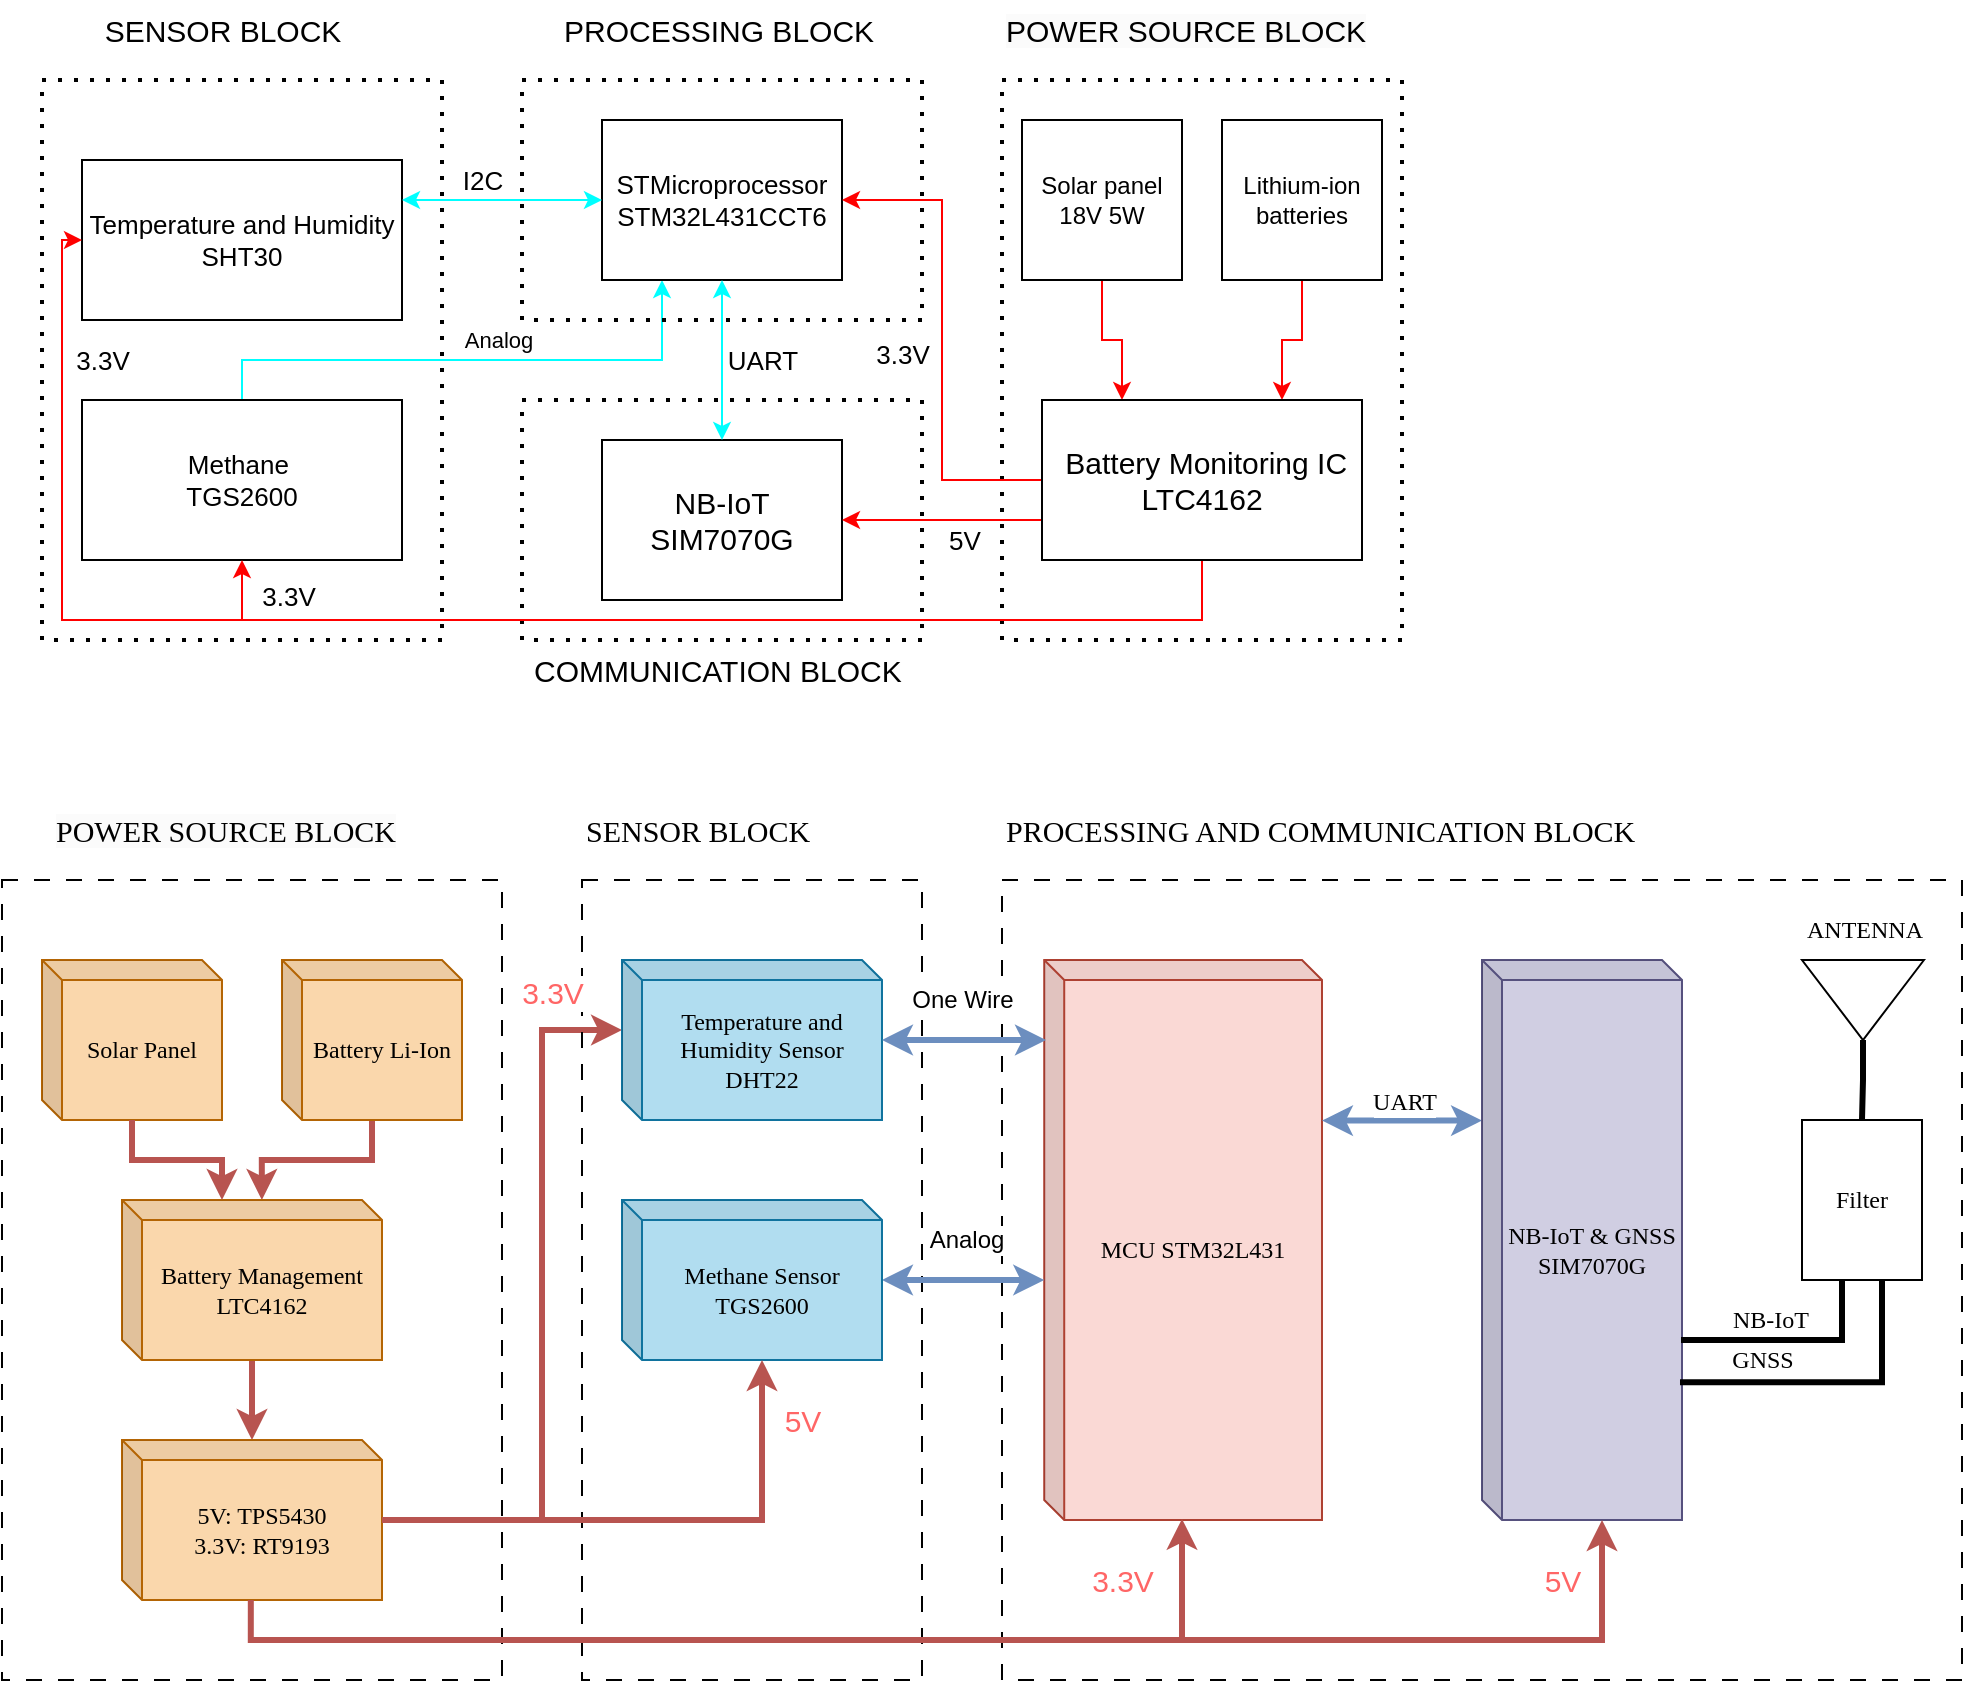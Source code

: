 <mxfile version="24.7.7">
  <diagram name="Trang-1" id="wszEbrUYoofNr2Puhn1D">
    <mxGraphModel dx="1500" dy="746" grid="1" gridSize="10" guides="1" tooltips="1" connect="1" arrows="1" fold="1" page="1" pageScale="1" pageWidth="827" pageHeight="1169" math="0" shadow="0">
      <root>
        <mxCell id="0" />
        <mxCell id="1" parent="0" />
        <mxCell id="U-XzuEs5Ypaxx3JCRTdt-22" value="" style="edgeStyle=orthogonalEdgeStyle;rounded=0;orthogonalLoop=1;jettySize=auto;html=1;entryX=0.25;entryY=0;entryDx=0;entryDy=0;strokeColor=#FF0000;" parent="1" source="eQCYtkuC7nbkRMiBcqjl-1" target="U-XzuEs5Ypaxx3JCRTdt-13" edge="1">
          <mxGeometry relative="1" as="geometry" />
        </mxCell>
        <mxCell id="eQCYtkuC7nbkRMiBcqjl-1" value="&lt;font style=&quot;font-size: 12px;&quot;&gt;Solar panel 18V 5W&lt;/font&gt;" style="rounded=0;whiteSpace=wrap;html=1;" parent="1" vertex="1">
          <mxGeometry x="570" y="180" width="80" height="80" as="geometry" />
        </mxCell>
        <mxCell id="U-XzuEs5Ypaxx3JCRTdt-19" value="" style="edgeStyle=orthogonalEdgeStyle;rounded=0;orthogonalLoop=1;jettySize=auto;html=1;entryX=0.25;entryY=1;entryDx=0;entryDy=0;fillColor=#dae8fc;strokeColor=#00FFFF;" parent="1" source="eQCYtkuC7nbkRMiBcqjl-4" target="eQCYtkuC7nbkRMiBcqjl-6" edge="1">
          <mxGeometry relative="1" as="geometry">
            <Array as="points">
              <mxPoint x="180" y="300" />
              <mxPoint x="390" y="300" />
            </Array>
          </mxGeometry>
        </mxCell>
        <mxCell id="U-XzuEs5Ypaxx3JCRTdt-21" value="Analog" style="edgeLabel;html=1;align=center;verticalAlign=middle;resizable=0;points=[];" parent="U-XzuEs5Ypaxx3JCRTdt-19" vertex="1" connectable="0">
          <mxGeometry x="0.096" y="2" relative="1" as="geometry">
            <mxPoint y="-8" as="offset" />
          </mxGeometry>
        </mxCell>
        <mxCell id="eQCYtkuC7nbkRMiBcqjl-4" value="&lt;font style=&quot;font-size: 13px;&quot;&gt;Methane&amp;nbsp;&lt;/font&gt;&lt;div&gt;&lt;font style=&quot;font-size: 13px;&quot;&gt;TGS2600&lt;/font&gt;&lt;/div&gt;" style="whiteSpace=wrap;html=1;rounded=0;fontSize=11;" parent="1" vertex="1">
          <mxGeometry x="100" y="320" width="160" height="80" as="geometry" />
        </mxCell>
        <mxCell id="eQCYtkuC7nbkRMiBcqjl-6" value="&lt;font style=&quot;font-size: 13px;&quot;&gt;STMicroprocessor&lt;/font&gt;&lt;div&gt;&lt;font style=&quot;font-size: 13px;&quot;&gt;STM32L431CCT6&lt;/font&gt;&lt;/div&gt;" style="whiteSpace=wrap;html=1;rounded=0;fontSize=11;" parent="1" vertex="1">
          <mxGeometry x="360" y="180" width="120" height="80" as="geometry" />
        </mxCell>
        <mxCell id="eQCYtkuC7nbkRMiBcqjl-8" value="&lt;span style=&quot;font-size: 15px;&quot;&gt;NB-IoT&lt;/span&gt;&lt;div&gt;&lt;span style=&quot;font-size: 15px;&quot;&gt;SIM7070G&lt;/span&gt;&lt;/div&gt;" style="whiteSpace=wrap;html=1;rounded=0;" parent="1" vertex="1">
          <mxGeometry x="360" y="340" width="120" height="80" as="geometry" />
        </mxCell>
        <mxCell id="pGBGi0vny768YRediHE3-10" value="&lt;font style=&quot;font-size: 13px;&quot;&gt;Temperature and Humidity&lt;/font&gt;&lt;div style=&quot;&quot;&gt;&lt;font style=&quot;font-size: 13px;&quot;&gt;SHT30&lt;/font&gt;&lt;/div&gt;" style="whiteSpace=wrap;html=1;rounded=0;fontSize=11;" parent="1" vertex="1">
          <mxGeometry x="100" y="200" width="160" height="80" as="geometry" />
        </mxCell>
        <mxCell id="pGBGi0vny768YRediHE3-11" value="" style="endArrow=none;dashed=1;html=1;dashPattern=1 3;strokeWidth=2;rounded=0;" parent="1" edge="1">
          <mxGeometry width="50" height="50" relative="1" as="geometry">
            <mxPoint x="80" y="160" as="sourcePoint" />
            <mxPoint x="80" y="160" as="targetPoint" />
            <Array as="points">
              <mxPoint x="280" y="160" />
              <mxPoint x="280" y="440" />
              <mxPoint x="80" y="440" />
            </Array>
          </mxGeometry>
        </mxCell>
        <mxCell id="pGBGi0vny768YRediHE3-15" value="&lt;font style=&quot;font-size: 15px;&quot;&gt;SENSOR BLOCK&lt;/font&gt;" style="edgeLabel;html=1;align=center;verticalAlign=middle;resizable=0;points=[];" parent="pGBGi0vny768YRediHE3-11" vertex="1" connectable="0">
          <mxGeometry x="-0.844" y="-1" relative="1" as="geometry">
            <mxPoint x="15" y="-26" as="offset" />
          </mxGeometry>
        </mxCell>
        <mxCell id="LnFdeh9nEFNBNoWjX4JL-2" value="&lt;div style=&quot;text-align: center;&quot;&gt;&lt;span style=&quot;background-color: initial; font-size: 15px;&quot;&gt;PROCESSING BLOCK&lt;/span&gt;&lt;/div&gt;" style="text;whiteSpace=wrap;html=1;" parent="1" vertex="1">
          <mxGeometry x="339" y="120" width="181" height="30" as="geometry" />
        </mxCell>
        <mxCell id="LnFdeh9nEFNBNoWjX4JL-4" value="&lt;div style=&quot;text-align: center;&quot;&gt;&lt;span style=&quot;background-color: initial; font-size: 15px;&quot;&gt;COMMUNICATION BLOCK&lt;/span&gt;&lt;/div&gt;" style="text;whiteSpace=wrap;html=1;" parent="1" vertex="1">
          <mxGeometry x="324" y="440" width="211" height="40" as="geometry" />
        </mxCell>
        <mxCell id="U-XzuEs5Ypaxx3JCRTdt-2" value="" style="endArrow=none;dashed=1;html=1;dashPattern=1 3;strokeWidth=2;rounded=0;" parent="1" edge="1">
          <mxGeometry width="50" height="50" relative="1" as="geometry">
            <mxPoint x="320" y="160" as="sourcePoint" />
            <mxPoint x="320" y="160" as="targetPoint" />
            <Array as="points">
              <mxPoint x="520" y="160" />
              <mxPoint x="520" y="280" />
              <mxPoint x="320" y="280" />
            </Array>
          </mxGeometry>
        </mxCell>
        <mxCell id="U-XzuEs5Ypaxx3JCRTdt-4" value="" style="endArrow=none;dashed=1;html=1;dashPattern=1 3;strokeWidth=2;rounded=0;" parent="1" edge="1">
          <mxGeometry width="50" height="50" relative="1" as="geometry">
            <mxPoint x="320" y="320" as="sourcePoint" />
            <mxPoint x="320" y="320" as="targetPoint" />
            <Array as="points">
              <mxPoint x="520" y="320" />
              <mxPoint x="520" y="440" />
              <mxPoint x="320" y="440" />
            </Array>
          </mxGeometry>
        </mxCell>
        <mxCell id="U-XzuEs5Ypaxx3JCRTdt-5" value="" style="endArrow=none;dashed=1;html=1;dashPattern=1 3;strokeWidth=2;rounded=0;" parent="1" edge="1">
          <mxGeometry width="50" height="50" relative="1" as="geometry">
            <mxPoint x="560" y="160" as="sourcePoint" />
            <mxPoint x="560" y="160" as="targetPoint" />
            <Array as="points">
              <mxPoint x="760" y="160" />
              <mxPoint x="760" y="440" />
              <mxPoint x="560" y="440" />
            </Array>
          </mxGeometry>
        </mxCell>
        <mxCell id="U-XzuEs5Ypaxx3JCRTdt-10" value="&lt;span style=&quot;color: rgb(0, 0, 0); font-family: Helvetica; font-size: 15px; font-style: normal; font-variant-ligatures: normal; font-variant-caps: normal; font-weight: 400; letter-spacing: normal; orphans: 2; text-align: center; text-indent: 0px; text-transform: none; widows: 2; word-spacing: 0px; -webkit-text-stroke-width: 0px; white-space: normal; background-color: rgb(251, 251, 251); text-decoration-thickness: initial; text-decoration-style: initial; text-decoration-color: initial; display: inline !important; float: none;&quot;&gt;POWER SOURCE BLOCK&lt;/span&gt;" style="text;whiteSpace=wrap;html=1;" parent="1" vertex="1">
          <mxGeometry x="560" y="120" width="190" height="40" as="geometry" />
        </mxCell>
        <mxCell id="U-XzuEs5Ypaxx3JCRTdt-24" value="" style="edgeStyle=orthogonalEdgeStyle;rounded=0;orthogonalLoop=1;jettySize=auto;html=1;entryX=0.75;entryY=0;entryDx=0;entryDy=0;strokeColor=#FF0000;" parent="1" source="U-XzuEs5Ypaxx3JCRTdt-12" target="U-XzuEs5Ypaxx3JCRTdt-13" edge="1">
          <mxGeometry relative="1" as="geometry" />
        </mxCell>
        <mxCell id="U-XzuEs5Ypaxx3JCRTdt-12" value="Lithium-ion batteries" style="rounded=0;whiteSpace=wrap;html=1;" parent="1" vertex="1">
          <mxGeometry x="670" y="180" width="80" height="80" as="geometry" />
        </mxCell>
        <mxCell id="U-XzuEs5Ypaxx3JCRTdt-16" value="" style="edgeStyle=orthogonalEdgeStyle;rounded=0;orthogonalLoop=1;jettySize=auto;html=1;exitX=0;exitY=0.75;exitDx=0;exitDy=0;strokeColor=#FF0000;" parent="1" source="U-XzuEs5Ypaxx3JCRTdt-13" target="eQCYtkuC7nbkRMiBcqjl-8" edge="1">
          <mxGeometry relative="1" as="geometry" />
        </mxCell>
        <mxCell id="U-XzuEs5Ypaxx3JCRTdt-17" value="5V" style="edgeLabel;html=1;align=center;verticalAlign=middle;resizable=0;points=[];fontSize=13;" parent="U-XzuEs5Ypaxx3JCRTdt-16" vertex="1" connectable="0">
          <mxGeometry x="-0.367" y="-2" relative="1" as="geometry">
            <mxPoint x="-8" y="12" as="offset" />
          </mxGeometry>
        </mxCell>
        <mxCell id="U-XzuEs5Ypaxx3JCRTdt-27" style="edgeStyle=orthogonalEdgeStyle;rounded=0;orthogonalLoop=1;jettySize=auto;html=1;entryX=1;entryY=0.5;entryDx=0;entryDy=0;strokeColor=#FF0000;" parent="1" source="U-XzuEs5Ypaxx3JCRTdt-13" target="eQCYtkuC7nbkRMiBcqjl-6" edge="1">
          <mxGeometry relative="1" as="geometry" />
        </mxCell>
        <mxCell id="U-XzuEs5Ypaxx3JCRTdt-28" value="3.3V" style="edgeLabel;html=1;align=center;verticalAlign=middle;resizable=0;points=[];fontSize=13;" parent="U-XzuEs5Ypaxx3JCRTdt-27" vertex="1" connectable="0">
          <mxGeometry x="-0.053" y="-1" relative="1" as="geometry">
            <mxPoint x="-21" as="offset" />
          </mxGeometry>
        </mxCell>
        <mxCell id="U-XzuEs5Ypaxx3JCRTdt-33" style="edgeStyle=orthogonalEdgeStyle;rounded=0;orthogonalLoop=1;jettySize=auto;html=1;entryX=0.5;entryY=1;entryDx=0;entryDy=0;strokeColor=#FF0000;" parent="1" source="U-XzuEs5Ypaxx3JCRTdt-13" target="eQCYtkuC7nbkRMiBcqjl-4" edge="1">
          <mxGeometry relative="1" as="geometry">
            <Array as="points">
              <mxPoint x="660" y="430" />
              <mxPoint x="180" y="430" />
            </Array>
          </mxGeometry>
        </mxCell>
        <mxCell id="U-XzuEs5Ypaxx3JCRTdt-34" value="&lt;font style=&quot;font-size: 13px;&quot;&gt;3.3V&lt;/font&gt;" style="edgeLabel;html=1;align=center;verticalAlign=middle;resizable=0;points=[];" parent="U-XzuEs5Ypaxx3JCRTdt-33" vertex="1" connectable="0">
          <mxGeometry x="-0.452" y="-2" relative="1" as="geometry">
            <mxPoint x="-432" y="-128" as="offset" />
          </mxGeometry>
        </mxCell>
        <mxCell id="U-XzuEs5Ypaxx3JCRTdt-35" style="edgeStyle=orthogonalEdgeStyle;rounded=0;orthogonalLoop=1;jettySize=auto;html=1;entryX=0;entryY=0.5;entryDx=0;entryDy=0;strokeColor=#FF0000;" parent="1" source="U-XzuEs5Ypaxx3JCRTdt-13" target="pGBGi0vny768YRediHE3-10" edge="1">
          <mxGeometry relative="1" as="geometry">
            <Array as="points">
              <mxPoint x="660" y="430" />
              <mxPoint x="90" y="430" />
              <mxPoint x="90" y="240" />
            </Array>
          </mxGeometry>
        </mxCell>
        <mxCell id="U-XzuEs5Ypaxx3JCRTdt-13" value="&lt;span style=&quot;font-size: 15px;&quot;&gt;&amp;nbsp;Battery Monitoring IC LTC4162&lt;/span&gt;" style="whiteSpace=wrap;html=1;rounded=0;" parent="1" vertex="1">
          <mxGeometry x="580" y="320" width="160" height="80" as="geometry" />
        </mxCell>
        <mxCell id="U-XzuEs5Ypaxx3JCRTdt-25" value="" style="endArrow=classic;startArrow=classic;html=1;rounded=0;entryX=0.5;entryY=1;entryDx=0;entryDy=0;exitX=0.5;exitY=0;exitDx=0;exitDy=0;fillColor=#dae8fc;strokeColor=#00FFFF;" parent="1" source="eQCYtkuC7nbkRMiBcqjl-8" target="eQCYtkuC7nbkRMiBcqjl-6" edge="1">
          <mxGeometry width="50" height="50" relative="1" as="geometry">
            <mxPoint x="390" y="340" as="sourcePoint" />
            <mxPoint x="440" y="290" as="targetPoint" />
          </mxGeometry>
        </mxCell>
        <mxCell id="U-XzuEs5Ypaxx3JCRTdt-26" value="&lt;font style=&quot;font-size: 13px;&quot;&gt;UART&lt;/font&gt;" style="edgeLabel;html=1;align=center;verticalAlign=middle;resizable=0;points=[];" parent="U-XzuEs5Ypaxx3JCRTdt-25" vertex="1" connectable="0">
          <mxGeometry x="0.17" relative="1" as="geometry">
            <mxPoint x="20" y="7" as="offset" />
          </mxGeometry>
        </mxCell>
        <mxCell id="U-XzuEs5Ypaxx3JCRTdt-29" value="" style="endArrow=classic;startArrow=classic;html=1;rounded=0;entryX=0;entryY=0.5;entryDx=0;entryDy=0;exitX=1;exitY=0.25;exitDx=0;exitDy=0;fillColor=#dae8fc;strokeColor=#00FFFF;" parent="1" source="pGBGi0vny768YRediHE3-10" target="eQCYtkuC7nbkRMiBcqjl-6" edge="1">
          <mxGeometry width="50" height="50" relative="1" as="geometry">
            <mxPoint x="430" y="350" as="sourcePoint" />
            <mxPoint x="430" y="270" as="targetPoint" />
            <Array as="points">
              <mxPoint x="310" y="220" />
            </Array>
          </mxGeometry>
        </mxCell>
        <mxCell id="U-XzuEs5Ypaxx3JCRTdt-30" value="&lt;font style=&quot;font-size: 13px;&quot;&gt;I2C&lt;/font&gt;" style="edgeLabel;html=1;align=center;verticalAlign=middle;resizable=0;points=[];" parent="U-XzuEs5Ypaxx3JCRTdt-29" vertex="1" connectable="0">
          <mxGeometry x="0.17" relative="1" as="geometry">
            <mxPoint x="-19" y="-10" as="offset" />
          </mxGeometry>
        </mxCell>
        <mxCell id="U-XzuEs5Ypaxx3JCRTdt-36" value="&lt;font style=&quot;font-size: 13px;&quot;&gt;3.3V&lt;/font&gt;" style="edgeLabel;html=1;align=center;verticalAlign=middle;resizable=0;points=[];" parent="1" vertex="1" connectable="0">
          <mxGeometry x="120" y="300" as="geometry">
            <mxPoint x="83" y="118" as="offset" />
          </mxGeometry>
        </mxCell>
        <mxCell id="KDMx-ezY_uqjDw8tYnH9-1" value="&lt;font face=&quot;Times New Roman&quot;&gt;Solar Panel&lt;/font&gt;" style="shape=cube;whiteSpace=wrap;html=1;boundedLbl=1;backgroundOutline=1;darkOpacity=0.05;darkOpacity2=0.1;size=10;fillColor=#fad7ac;strokeColor=#b46504;" vertex="1" parent="1">
          <mxGeometry x="80" y="600" width="90" height="80" as="geometry" />
        </mxCell>
        <mxCell id="KDMx-ezY_uqjDw8tYnH9-3" value="&lt;span style=&quot;color: rgb(0, 0, 0); font-size: 15px; font-style: normal; font-variant-ligatures: normal; font-variant-caps: normal; font-weight: 400; letter-spacing: normal; orphans: 2; text-align: center; text-indent: 0px; text-transform: none; widows: 2; word-spacing: 0px; -webkit-text-stroke-width: 0px; white-space: normal; background-color: rgb(251, 251, 251); text-decoration-thickness: initial; text-decoration-style: initial; text-decoration-color: initial; float: none; display: inline !important;&quot;&gt;&lt;font face=&quot;Times New Roman&quot;&gt;POWER SOURCE BLOCK&lt;/font&gt;&lt;/span&gt;" style="text;whiteSpace=wrap;html=1;" vertex="1" parent="1">
          <mxGeometry x="85" y="520" width="200" height="40" as="geometry" />
        </mxCell>
        <mxCell id="KDMx-ezY_uqjDw8tYnH9-10" style="edgeStyle=orthogonalEdgeStyle;rounded=0;orthogonalLoop=1;jettySize=auto;html=1;entryX=0.538;entryY=0;entryDx=0;entryDy=0;entryPerimeter=0;fillColor=#f8cecc;gradientColor=#ea6b66;strokeColor=#b85450;strokeWidth=3;" edge="1" parent="1" source="KDMx-ezY_uqjDw8tYnH9-4" target="KDMx-ezY_uqjDw8tYnH9-5">
          <mxGeometry relative="1" as="geometry" />
        </mxCell>
        <mxCell id="KDMx-ezY_uqjDw8tYnH9-4" value="&lt;font face=&quot;Times New Roman&quot;&gt;Battery Li-Ion&lt;/font&gt;" style="shape=cube;whiteSpace=wrap;html=1;boundedLbl=1;backgroundOutline=1;darkOpacity=0.05;darkOpacity2=0.1;size=10;fillColor=#fad7ac;strokeColor=#b46504;" vertex="1" parent="1">
          <mxGeometry x="200" y="600" width="90" height="80" as="geometry" />
        </mxCell>
        <mxCell id="KDMx-ezY_uqjDw8tYnH9-42" style="edgeStyle=orthogonalEdgeStyle;rounded=0;orthogonalLoop=1;jettySize=auto;html=1;fontFamily=Helvetica;fontSize=12;fontColor=default;strokeWidth=3;fillColor=#f8cecc;gradientColor=#ea6b66;strokeColor=#b85450;" edge="1" parent="1" source="KDMx-ezY_uqjDw8tYnH9-5" target="KDMx-ezY_uqjDw8tYnH9-40">
          <mxGeometry relative="1" as="geometry" />
        </mxCell>
        <mxCell id="KDMx-ezY_uqjDw8tYnH9-5" value="&lt;font face=&quot;Times New Roman&quot;&gt;Battery Management&lt;/font&gt;&lt;div&gt;&lt;font face=&quot;bBwhuPaT6GNZoeY06O2n&quot;&gt;LTC4162&lt;/font&gt;&lt;/div&gt;" style="shape=cube;whiteSpace=wrap;html=1;boundedLbl=1;backgroundOutline=1;darkOpacity=0.05;darkOpacity2=0.1;size=10;fillColor=#fad7ac;strokeColor=#b46504;" vertex="1" parent="1">
          <mxGeometry x="120" y="720" width="130" height="80" as="geometry" />
        </mxCell>
        <mxCell id="KDMx-ezY_uqjDw8tYnH9-9" style="edgeStyle=orthogonalEdgeStyle;rounded=0;orthogonalLoop=1;jettySize=auto;html=1;fillColor=#f8cecc;gradientColor=#ea6b66;strokeColor=#b85450;strokeWidth=3;" edge="1" parent="1" source="KDMx-ezY_uqjDw8tYnH9-1">
          <mxGeometry relative="1" as="geometry">
            <mxPoint x="170" y="720" as="targetPoint" />
            <Array as="points">
              <mxPoint x="125" y="700" />
              <mxPoint x="170" y="700" />
              <mxPoint x="170" y="720" />
            </Array>
          </mxGeometry>
        </mxCell>
        <mxCell id="KDMx-ezY_uqjDw8tYnH9-39" value="" style="rounded=0;whiteSpace=wrap;html=1;glass=0;fillColor=none;dashed=1;dashPattern=8 8;" vertex="1" parent="1">
          <mxGeometry x="60" y="560" width="250" height="400" as="geometry" />
        </mxCell>
        <mxCell id="KDMx-ezY_uqjDw8tYnH9-22" value="&lt;div style=&quot;text-align: center;&quot;&gt;&lt;span style=&quot;background-color: initial; font-size: 15px;&quot;&gt;&lt;font face=&quot;Times New Roman&quot;&gt;PROCESSING AND COMMUNICATION BLOCK&lt;/font&gt;&lt;/span&gt;&lt;/div&gt;" style="text;whiteSpace=wrap;html=1;" vertex="1" parent="1">
          <mxGeometry x="560" y="520" width="320" height="30" as="geometry" />
        </mxCell>
        <mxCell id="KDMx-ezY_uqjDw8tYnH9-36" value="&lt;font style=&quot;font-size: 12px;&quot; face=&quot;Times New Roman&quot;&gt;ANTENNA&lt;/font&gt;" style="text;html=1;align=center;verticalAlign=middle;resizable=0;points=[];autosize=1;strokeColor=none;fillColor=none;" vertex="1" parent="1">
          <mxGeometry x="950.5" y="570" width="80" height="30" as="geometry" />
        </mxCell>
        <mxCell id="KDMx-ezY_uqjDw8tYnH9-40" value="&lt;font face=&quot;Times New Roman&quot;&gt;5V: TPS5430&lt;/font&gt;&lt;div&gt;&lt;font face=&quot;Times New Roman&quot;&gt;3.3V: RT9193&lt;/font&gt;&lt;/div&gt;" style="shape=cube;whiteSpace=wrap;html=1;boundedLbl=1;backgroundOutline=1;darkOpacity=0.05;darkOpacity2=0.1;size=10;fillColor=#fad7ac;strokeColor=#b46504;" vertex="1" parent="1">
          <mxGeometry x="120" y="840" width="130" height="80" as="geometry" />
        </mxCell>
        <mxCell id="KDMx-ezY_uqjDw8tYnH9-46" style="edgeStyle=orthogonalEdgeStyle;rounded=0;orthogonalLoop=1;jettySize=auto;html=1;entryX=0;entryY=0;entryDx=0;entryDy=35;entryPerimeter=0;fontFamily=Helvetica;fontSize=12;fontColor=default;strokeWidth=3;fillColor=#f8cecc;gradientColor=#ea6b66;strokeColor=#b85450;" edge="1" parent="1" source="KDMx-ezY_uqjDw8tYnH9-40">
          <mxGeometry relative="1" as="geometry">
            <mxPoint x="370" y="635" as="targetPoint" />
            <Array as="points">
              <mxPoint x="330" y="880" />
              <mxPoint x="330" y="635" />
            </Array>
          </mxGeometry>
        </mxCell>
        <mxCell id="KDMx-ezY_uqjDw8tYnH9-47" value="" style="rounded=0;whiteSpace=wrap;html=1;glass=0;fillColor=none;dashed=1;dashPattern=8 8;" vertex="1" parent="1">
          <mxGeometry x="350" y="560" width="170" height="400" as="geometry" />
        </mxCell>
        <mxCell id="KDMx-ezY_uqjDw8tYnH9-48" value="&lt;div style=&quot;text-align: center;&quot;&gt;&lt;font face=&quot;Times New Roman&quot;&gt;&lt;span style=&quot;font-size: 15px;&quot;&gt;SENSOR BLOCK&lt;/span&gt;&lt;/font&gt;&lt;/div&gt;" style="text;whiteSpace=wrap;html=1;" vertex="1" parent="1">
          <mxGeometry x="350" y="520" width="200" height="30" as="geometry" />
        </mxCell>
        <mxCell id="KDMx-ezY_uqjDw8tYnH9-58" value="" style="rounded=0;whiteSpace=wrap;html=1;glass=0;fillColor=none;dashed=1;dashPattern=8 8;" vertex="1" parent="1">
          <mxGeometry x="560" y="560" width="480" height="400" as="geometry" />
        </mxCell>
        <mxCell id="KDMx-ezY_uqjDw8tYnH9-59" value="&lt;font face=&quot;Times New Roman&quot;&gt;MCU STM32L431&lt;/font&gt;" style="shape=cube;whiteSpace=wrap;html=1;boundedLbl=1;backgroundOutline=1;darkOpacity=0.05;darkOpacity2=0.1;size=10;fillColor=#fad9d5;strokeColor=#ae4132;" vertex="1" parent="1">
          <mxGeometry x="581.11" y="600" width="138.89" height="280" as="geometry" />
        </mxCell>
        <mxCell id="KDMx-ezY_uqjDw8tYnH9-66" value="&lt;font face=&quot;Times New Roman&quot;&gt;Temperature and Humidity Sensor DHT22&lt;/font&gt;" style="shape=cube;whiteSpace=wrap;html=1;boundedLbl=1;backgroundOutline=1;darkOpacity=0.05;darkOpacity2=0.1;size=10;fillColor=#b1ddf0;strokeColor=#10739e;" vertex="1" parent="1">
          <mxGeometry x="370" y="600" width="130" height="80" as="geometry" />
        </mxCell>
        <mxCell id="KDMx-ezY_uqjDw8tYnH9-70" style="edgeStyle=orthogonalEdgeStyle;rounded=0;orthogonalLoop=1;jettySize=auto;html=1;fontFamily=Helvetica;fontSize=12;fontColor=default;startArrow=classic;startFill=1;strokeWidth=3;fillColor=#dae8fc;gradientColor=#7ea6e0;strokeColor=#6c8ebf;" edge="1" parent="1" source="KDMx-ezY_uqjDw8tYnH9-67" target="KDMx-ezY_uqjDw8tYnH9-59">
          <mxGeometry relative="1" as="geometry">
            <Array as="points">
              <mxPoint x="560" y="760" />
              <mxPoint x="560" y="760" />
            </Array>
          </mxGeometry>
        </mxCell>
        <mxCell id="KDMx-ezY_uqjDw8tYnH9-85" value="Analog" style="edgeLabel;html=1;align=center;verticalAlign=middle;resizable=0;points=[];rounded=0;strokeColor=default;fontFamily=Helvetica;fontSize=12;fontColor=default;fillColor=default;" vertex="1" connectable="0" parent="KDMx-ezY_uqjDw8tYnH9-70">
          <mxGeometry x="0.028" y="2" relative="1" as="geometry">
            <mxPoint y="-18" as="offset" />
          </mxGeometry>
        </mxCell>
        <mxCell id="KDMx-ezY_uqjDw8tYnH9-67" value="&lt;font face=&quot;Times New Roman&quot;&gt;Methane Sensor TGS2600&lt;/font&gt;" style="shape=cube;whiteSpace=wrap;html=1;boundedLbl=1;backgroundOutline=1;darkOpacity=0.05;darkOpacity2=0.1;size=10;fillColor=#b1ddf0;strokeColor=#10739e;" vertex="1" parent="1">
          <mxGeometry x="370" y="720" width="130" height="80" as="geometry" />
        </mxCell>
        <mxCell id="KDMx-ezY_uqjDw8tYnH9-68" style="edgeStyle=orthogonalEdgeStyle;rounded=0;orthogonalLoop=1;jettySize=auto;html=1;fontFamily=Helvetica;fontSize=12;fontColor=default;startArrow=classic;startFill=1;fillColor=#dae8fc;gradientColor=#7ea6e0;strokeColor=#6c8ebf;strokeWidth=3;" edge="1" parent="1" source="KDMx-ezY_uqjDw8tYnH9-66">
          <mxGeometry relative="1" as="geometry">
            <mxPoint x="582" y="640" as="targetPoint" />
            <Array as="points">
              <mxPoint x="582" y="640" />
            </Array>
          </mxGeometry>
        </mxCell>
        <mxCell id="KDMx-ezY_uqjDw8tYnH9-84" value="One Wire" style="edgeLabel;html=1;align=center;verticalAlign=middle;resizable=0;points=[];rounded=0;strokeColor=default;fontFamily=Helvetica;fontSize=12;fontColor=default;fillColor=default;" vertex="1" connectable="0" parent="KDMx-ezY_uqjDw8tYnH9-68">
          <mxGeometry x="0.217" y="-2" relative="1" as="geometry">
            <mxPoint x="-10" y="-22" as="offset" />
          </mxGeometry>
        </mxCell>
        <mxCell id="KDMx-ezY_uqjDw8tYnH9-73" style="edgeStyle=orthogonalEdgeStyle;rounded=0;orthogonalLoop=1;jettySize=auto;html=1;fontFamily=Helvetica;fontSize=12;fontColor=default;startArrow=classic;startFill=1;strokeWidth=3;fillColor=#dae8fc;gradientColor=#7ea6e0;strokeColor=#6c8ebf;" edge="1" parent="1" source="KDMx-ezY_uqjDw8tYnH9-59">
          <mxGeometry relative="1" as="geometry">
            <mxPoint x="800" y="680.269" as="targetPoint" />
            <Array as="points">
              <mxPoint x="800" y="680" />
            </Array>
          </mxGeometry>
        </mxCell>
        <mxCell id="KDMx-ezY_uqjDw8tYnH9-76" value="&lt;font face=&quot;Times New Roman&quot;&gt;UART&lt;/font&gt;" style="edgeLabel;html=1;align=center;verticalAlign=middle;resizable=0;points=[];rounded=0;strokeColor=default;fontFamily=Helvetica;fontSize=12;fontColor=default;fillColor=default;" vertex="1" connectable="0" parent="KDMx-ezY_uqjDw8tYnH9-73">
          <mxGeometry x="-0.161" y="-2" relative="1" as="geometry">
            <mxPoint x="7" y="-12" as="offset" />
          </mxGeometry>
        </mxCell>
        <mxCell id="KDMx-ezY_uqjDw8tYnH9-74" style="edgeStyle=orthogonalEdgeStyle;rounded=0;orthogonalLoop=1;jettySize=auto;html=1;fontFamily=Helvetica;fontSize=12;fontColor=default;strokeWidth=3;fillColor=#f8cecc;gradientColor=#ea6b66;strokeColor=#b85450;entryX=0.496;entryY=0.998;entryDx=0;entryDy=0;entryPerimeter=0;" edge="1" parent="1" target="KDMx-ezY_uqjDw8tYnH9-59">
          <mxGeometry relative="1" as="geometry">
            <mxPoint x="184.41" y="920" as="sourcePoint" />
            <mxPoint x="649.965" y="890" as="targetPoint" />
            <Array as="points">
              <mxPoint x="184" y="940" />
              <mxPoint x="650" y="940" />
            </Array>
          </mxGeometry>
        </mxCell>
        <mxCell id="KDMx-ezY_uqjDw8tYnH9-93" value="3.3V" style="edgeLabel;html=1;align=center;verticalAlign=middle;resizable=0;points=[];rounded=0;strokeColor=default;fontFamily=Helvetica;fontSize=15;fontColor=#FF6666;fillColor=default;" vertex="1" connectable="0" parent="KDMx-ezY_uqjDw8tYnH9-74">
          <mxGeometry x="0.882" y="-4" relative="1" as="geometry">
            <mxPoint x="-34" y="-2" as="offset" />
          </mxGeometry>
        </mxCell>
        <mxCell id="KDMx-ezY_uqjDw8tYnH9-87" style="edgeStyle=orthogonalEdgeStyle;rounded=0;orthogonalLoop=1;jettySize=auto;html=1;entryX=0.5;entryY=0;entryDx=0;entryDy=0;fontFamily=Helvetica;fontSize=12;fontColor=default;endArrow=none;endFill=0;strokeWidth=3;" edge="1" parent="1" source="KDMx-ezY_uqjDw8tYnH9-77" target="KDMx-ezY_uqjDw8tYnH9-86">
          <mxGeometry relative="1" as="geometry" />
        </mxCell>
        <mxCell id="KDMx-ezY_uqjDw8tYnH9-77" value="" style="triangle;whiteSpace=wrap;html=1;rounded=0;strokeColor=default;align=center;verticalAlign=middle;fontFamily=Helvetica;fontSize=12;fontColor=default;fillColor=default;direction=south;" vertex="1" parent="1">
          <mxGeometry x="960" y="600" width="61" height="40" as="geometry" />
        </mxCell>
        <mxCell id="KDMx-ezY_uqjDw8tYnH9-80" value="&lt;font face=&quot;Times New Roman&quot;&gt;NB-IoT &amp;amp; GNSS SIM7070G&lt;/font&gt;" style="shape=cube;whiteSpace=wrap;html=1;boundedLbl=1;backgroundOutline=1;darkOpacity=0.05;darkOpacity2=0.1;size=10;fillColor=#d0cee2;strokeColor=#56517e;" vertex="1" parent="1">
          <mxGeometry x="800" y="600" width="100" height="280" as="geometry" />
        </mxCell>
        <mxCell id="KDMx-ezY_uqjDw8tYnH9-75" style="edgeStyle=orthogonalEdgeStyle;rounded=0;orthogonalLoop=1;jettySize=auto;html=1;fontFamily=Helvetica;fontSize=12;fontColor=default;fillColor=#f8cecc;gradientColor=#ea6b66;strokeColor=#b85450;strokeWidth=3;" edge="1" parent="1">
          <mxGeometry relative="1" as="geometry">
            <mxPoint x="190" y="940" as="sourcePoint" />
            <mxPoint x="860" y="880" as="targetPoint" />
            <Array as="points">
              <mxPoint x="860" y="940" />
              <mxPoint x="860" y="880" />
            </Array>
          </mxGeometry>
        </mxCell>
        <mxCell id="KDMx-ezY_uqjDw8tYnH9-95" value="&lt;font style=&quot;font-size: 15px;&quot;&gt;5V&lt;/font&gt;" style="edgeLabel;html=1;align=center;verticalAlign=middle;resizable=0;points=[];rounded=0;strokeColor=default;fontFamily=Helvetica;fontSize=12;fontColor=#FF6666;fillColor=default;" vertex="1" connectable="0" parent="KDMx-ezY_uqjDw8tYnH9-75">
          <mxGeometry x="0.497" relative="1" as="geometry">
            <mxPoint x="103" y="-30" as="offset" />
          </mxGeometry>
        </mxCell>
        <mxCell id="KDMx-ezY_uqjDw8tYnH9-83" style="edgeStyle=orthogonalEdgeStyle;rounded=0;orthogonalLoop=1;jettySize=auto;html=1;entryX=0;entryY=0;entryDx=70;entryDy=80;entryPerimeter=0;fontFamily=Helvetica;fontSize=12;fontColor=default;fillColor=#f8cecc;gradientColor=#ea6b66;strokeColor=#b85450;strokeWidth=3;" edge="1" parent="1" source="KDMx-ezY_uqjDw8tYnH9-40" target="KDMx-ezY_uqjDw8tYnH9-67">
          <mxGeometry relative="1" as="geometry" />
        </mxCell>
        <mxCell id="KDMx-ezY_uqjDw8tYnH9-86" value="&lt;font face=&quot;Times New Roman&quot;&gt;Filter&lt;/font&gt;" style="rounded=0;whiteSpace=wrap;html=1;strokeColor=default;align=center;verticalAlign=middle;fontFamily=Helvetica;fontSize=12;fontColor=default;fillColor=default;" vertex="1" parent="1">
          <mxGeometry x="960" y="680" width="60" height="80" as="geometry" />
        </mxCell>
        <mxCell id="KDMx-ezY_uqjDw8tYnH9-89" style="edgeStyle=orthogonalEdgeStyle;rounded=0;orthogonalLoop=1;jettySize=auto;html=1;entryX=0.995;entryY=0.681;entryDx=0;entryDy=0;entryPerimeter=0;fontFamily=Helvetica;fontSize=12;fontColor=default;endArrow=none;endFill=0;strokeWidth=3;" edge="1" parent="1" source="KDMx-ezY_uqjDw8tYnH9-86" target="KDMx-ezY_uqjDw8tYnH9-80">
          <mxGeometry relative="1" as="geometry">
            <Array as="points">
              <mxPoint x="980" y="790" />
              <mxPoint x="900" y="790" />
            </Array>
          </mxGeometry>
        </mxCell>
        <mxCell id="KDMx-ezY_uqjDw8tYnH9-91" value="&lt;font face=&quot;Times New Roman&quot;&gt;NB-IoT&lt;/font&gt;" style="edgeLabel;html=1;align=center;verticalAlign=middle;resizable=0;points=[];rounded=0;strokeColor=default;fontFamily=Helvetica;fontSize=12;fontColor=default;fillColor=default;" vertex="1" connectable="0" parent="KDMx-ezY_uqjDw8tYnH9-89">
          <mxGeometry x="0.199" y="-3" relative="1" as="geometry">
            <mxPoint y="-7" as="offset" />
          </mxGeometry>
        </mxCell>
        <mxCell id="KDMx-ezY_uqjDw8tYnH9-90" style="edgeStyle=orthogonalEdgeStyle;rounded=0;orthogonalLoop=1;jettySize=auto;html=1;entryX=0.99;entryY=0.754;entryDx=0;entryDy=0;entryPerimeter=0;fontFamily=Helvetica;fontSize=12;fontColor=default;endArrow=none;endFill=0;strokeWidth=3;" edge="1" parent="1" source="KDMx-ezY_uqjDw8tYnH9-86" target="KDMx-ezY_uqjDw8tYnH9-80">
          <mxGeometry relative="1" as="geometry">
            <Array as="points">
              <mxPoint x="1000" y="811" />
            </Array>
          </mxGeometry>
        </mxCell>
        <mxCell id="KDMx-ezY_uqjDw8tYnH9-92" value="&lt;font face=&quot;Times New Roman&quot;&gt;GNSS&lt;/font&gt;" style="edgeLabel;html=1;align=center;verticalAlign=middle;resizable=0;points=[];rounded=0;strokeColor=default;fontFamily=Helvetica;fontSize=12;fontColor=default;fillColor=default;" vertex="1" connectable="0" parent="KDMx-ezY_uqjDw8tYnH9-90">
          <mxGeometry x="0.269" y="-3" relative="1" as="geometry">
            <mxPoint x="-15" y="-8" as="offset" />
          </mxGeometry>
        </mxCell>
        <mxCell id="KDMx-ezY_uqjDw8tYnH9-94" value="3.3V" style="edgeLabel;html=1;align=center;verticalAlign=middle;resizable=0;points=[];rounded=0;strokeColor=default;fontFamily=Helvetica;fontSize=15;fontColor=#FF6666;fillColor=default;" vertex="1" connectable="0" parent="1">
          <mxGeometry x="630.0" y="919.996" as="geometry">
            <mxPoint x="-295" y="-304" as="offset" />
          </mxGeometry>
        </mxCell>
        <mxCell id="KDMx-ezY_uqjDw8tYnH9-96" value="&lt;font style=&quot;font-size: 15px;&quot;&gt;5V&lt;/font&gt;" style="edgeLabel;html=1;align=center;verticalAlign=middle;resizable=0;points=[];rounded=0;strokeColor=default;fontFamily=Helvetica;fontSize=12;fontColor=#FF6666;fillColor=default;" vertex="1" connectable="0" parent="1">
          <mxGeometry x="460.002" y="829.999" as="geometry" />
        </mxCell>
      </root>
    </mxGraphModel>
  </diagram>
</mxfile>
